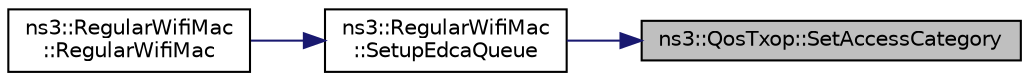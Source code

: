 digraph "ns3::QosTxop::SetAccessCategory"
{
 // LATEX_PDF_SIZE
  edge [fontname="Helvetica",fontsize="10",labelfontname="Helvetica",labelfontsize="10"];
  node [fontname="Helvetica",fontsize="10",shape=record];
  rankdir="RL";
  Node1 [label="ns3::QosTxop::SetAccessCategory",height=0.2,width=0.4,color="black", fillcolor="grey75", style="filled", fontcolor="black",tooltip="Set the access category of this EDCAF."];
  Node1 -> Node2 [dir="back",color="midnightblue",fontsize="10",style="solid",fontname="Helvetica"];
  Node2 [label="ns3::RegularWifiMac\l::SetupEdcaQueue",height=0.2,width=0.4,color="black", fillcolor="white", style="filled",URL="$classns3_1_1_regular_wifi_mac.html#a4f5fd33ab92758cd2a117f57dd45eff1",tooltip="This method is a private utility invoked to configure the channel access function for the specified A..."];
  Node2 -> Node3 [dir="back",color="midnightblue",fontsize="10",style="solid",fontname="Helvetica"];
  Node3 [label="ns3::RegularWifiMac\l::RegularWifiMac",height=0.2,width=0.4,color="black", fillcolor="white", style="filled",URL="$classns3_1_1_regular_wifi_mac.html#a56bc0e2b8ecde6fc50e6f8921ce64957",tooltip=" "];
}
